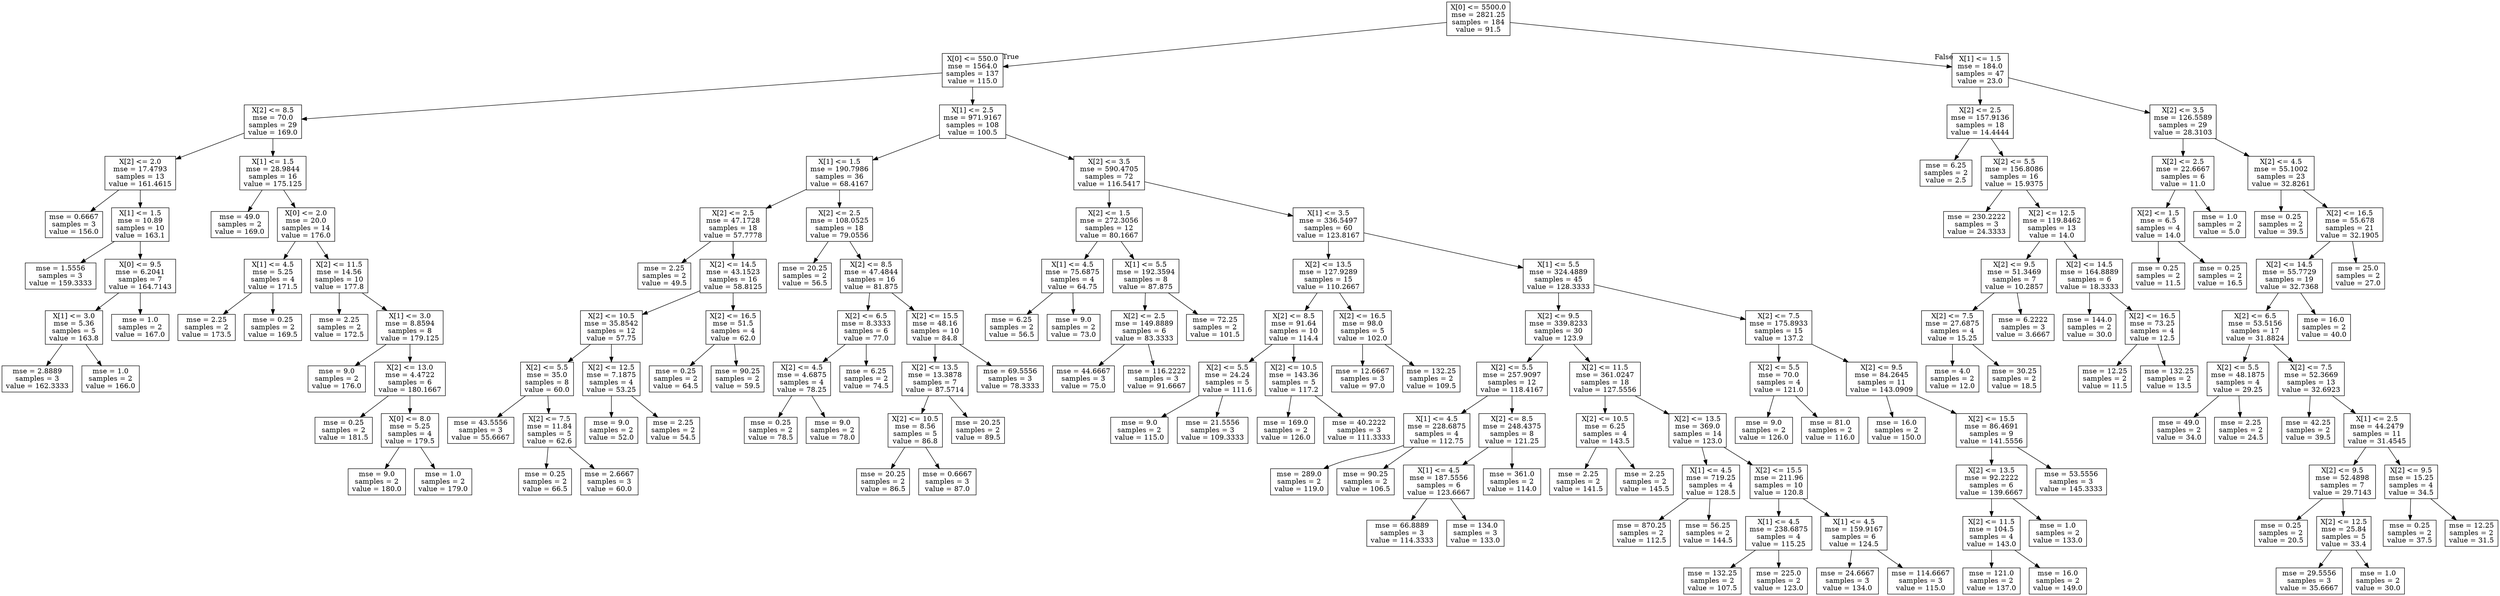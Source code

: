 digraph Tree {
node [shape=box] ;
0 [label="X[0] <= 5500.0\nmse = 2821.25\nsamples = 184\nvalue = 91.5"] ;
1 [label="X[0] <= 550.0\nmse = 1564.0\nsamples = 137\nvalue = 115.0"] ;
0 -> 1 [labeldistance=2.5, labelangle=45, headlabel="True"] ;
2 [label="X[2] <= 8.5\nmse = 70.0\nsamples = 29\nvalue = 169.0"] ;
1 -> 2 ;
3 [label="X[2] <= 2.0\nmse = 17.4793\nsamples = 13\nvalue = 161.4615"] ;
2 -> 3 ;
4 [label="mse = 0.6667\nsamples = 3\nvalue = 156.0"] ;
3 -> 4 ;
5 [label="X[1] <= 1.5\nmse = 10.89\nsamples = 10\nvalue = 163.1"] ;
3 -> 5 ;
6 [label="mse = 1.5556\nsamples = 3\nvalue = 159.3333"] ;
5 -> 6 ;
7 [label="X[0] <= 9.5\nmse = 6.2041\nsamples = 7\nvalue = 164.7143"] ;
5 -> 7 ;
8 [label="X[1] <= 3.0\nmse = 5.36\nsamples = 5\nvalue = 163.8"] ;
7 -> 8 ;
9 [label="mse = 2.8889\nsamples = 3\nvalue = 162.3333"] ;
8 -> 9 ;
10 [label="mse = 1.0\nsamples = 2\nvalue = 166.0"] ;
8 -> 10 ;
11 [label="mse = 1.0\nsamples = 2\nvalue = 167.0"] ;
7 -> 11 ;
12 [label="X[1] <= 1.5\nmse = 28.9844\nsamples = 16\nvalue = 175.125"] ;
2 -> 12 ;
13 [label="mse = 49.0\nsamples = 2\nvalue = 169.0"] ;
12 -> 13 ;
14 [label="X[0] <= 2.0\nmse = 20.0\nsamples = 14\nvalue = 176.0"] ;
12 -> 14 ;
15 [label="X[1] <= 4.5\nmse = 5.25\nsamples = 4\nvalue = 171.5"] ;
14 -> 15 ;
16 [label="mse = 2.25\nsamples = 2\nvalue = 173.5"] ;
15 -> 16 ;
17 [label="mse = 0.25\nsamples = 2\nvalue = 169.5"] ;
15 -> 17 ;
18 [label="X[2] <= 11.5\nmse = 14.56\nsamples = 10\nvalue = 177.8"] ;
14 -> 18 ;
19 [label="mse = 2.25\nsamples = 2\nvalue = 172.5"] ;
18 -> 19 ;
20 [label="X[1] <= 3.0\nmse = 8.8594\nsamples = 8\nvalue = 179.125"] ;
18 -> 20 ;
21 [label="mse = 9.0\nsamples = 2\nvalue = 176.0"] ;
20 -> 21 ;
22 [label="X[2] <= 13.0\nmse = 4.4722\nsamples = 6\nvalue = 180.1667"] ;
20 -> 22 ;
23 [label="mse = 0.25\nsamples = 2\nvalue = 181.5"] ;
22 -> 23 ;
24 [label="X[0] <= 8.0\nmse = 5.25\nsamples = 4\nvalue = 179.5"] ;
22 -> 24 ;
25 [label="mse = 9.0\nsamples = 2\nvalue = 180.0"] ;
24 -> 25 ;
26 [label="mse = 1.0\nsamples = 2\nvalue = 179.0"] ;
24 -> 26 ;
27 [label="X[1] <= 2.5\nmse = 971.9167\nsamples = 108\nvalue = 100.5"] ;
1 -> 27 ;
28 [label="X[1] <= 1.5\nmse = 190.7986\nsamples = 36\nvalue = 68.4167"] ;
27 -> 28 ;
29 [label="X[2] <= 2.5\nmse = 47.1728\nsamples = 18\nvalue = 57.7778"] ;
28 -> 29 ;
30 [label="mse = 2.25\nsamples = 2\nvalue = 49.5"] ;
29 -> 30 ;
31 [label="X[2] <= 14.5\nmse = 43.1523\nsamples = 16\nvalue = 58.8125"] ;
29 -> 31 ;
32 [label="X[2] <= 10.5\nmse = 35.8542\nsamples = 12\nvalue = 57.75"] ;
31 -> 32 ;
33 [label="X[2] <= 5.5\nmse = 35.0\nsamples = 8\nvalue = 60.0"] ;
32 -> 33 ;
34 [label="mse = 43.5556\nsamples = 3\nvalue = 55.6667"] ;
33 -> 34 ;
35 [label="X[2] <= 7.5\nmse = 11.84\nsamples = 5\nvalue = 62.6"] ;
33 -> 35 ;
36 [label="mse = 0.25\nsamples = 2\nvalue = 66.5"] ;
35 -> 36 ;
37 [label="mse = 2.6667\nsamples = 3\nvalue = 60.0"] ;
35 -> 37 ;
38 [label="X[2] <= 12.5\nmse = 7.1875\nsamples = 4\nvalue = 53.25"] ;
32 -> 38 ;
39 [label="mse = 9.0\nsamples = 2\nvalue = 52.0"] ;
38 -> 39 ;
40 [label="mse = 2.25\nsamples = 2\nvalue = 54.5"] ;
38 -> 40 ;
41 [label="X[2] <= 16.5\nmse = 51.5\nsamples = 4\nvalue = 62.0"] ;
31 -> 41 ;
42 [label="mse = 0.25\nsamples = 2\nvalue = 64.5"] ;
41 -> 42 ;
43 [label="mse = 90.25\nsamples = 2\nvalue = 59.5"] ;
41 -> 43 ;
44 [label="X[2] <= 2.5\nmse = 108.0525\nsamples = 18\nvalue = 79.0556"] ;
28 -> 44 ;
45 [label="mse = 20.25\nsamples = 2\nvalue = 56.5"] ;
44 -> 45 ;
46 [label="X[2] <= 8.5\nmse = 47.4844\nsamples = 16\nvalue = 81.875"] ;
44 -> 46 ;
47 [label="X[2] <= 6.5\nmse = 8.3333\nsamples = 6\nvalue = 77.0"] ;
46 -> 47 ;
48 [label="X[2] <= 4.5\nmse = 4.6875\nsamples = 4\nvalue = 78.25"] ;
47 -> 48 ;
49 [label="mse = 0.25\nsamples = 2\nvalue = 78.5"] ;
48 -> 49 ;
50 [label="mse = 9.0\nsamples = 2\nvalue = 78.0"] ;
48 -> 50 ;
51 [label="mse = 6.25\nsamples = 2\nvalue = 74.5"] ;
47 -> 51 ;
52 [label="X[2] <= 15.5\nmse = 48.16\nsamples = 10\nvalue = 84.8"] ;
46 -> 52 ;
53 [label="X[2] <= 13.5\nmse = 13.3878\nsamples = 7\nvalue = 87.5714"] ;
52 -> 53 ;
54 [label="X[2] <= 10.5\nmse = 8.56\nsamples = 5\nvalue = 86.8"] ;
53 -> 54 ;
55 [label="mse = 20.25\nsamples = 2\nvalue = 86.5"] ;
54 -> 55 ;
56 [label="mse = 0.6667\nsamples = 3\nvalue = 87.0"] ;
54 -> 56 ;
57 [label="mse = 20.25\nsamples = 2\nvalue = 89.5"] ;
53 -> 57 ;
58 [label="mse = 69.5556\nsamples = 3\nvalue = 78.3333"] ;
52 -> 58 ;
59 [label="X[2] <= 3.5\nmse = 590.4705\nsamples = 72\nvalue = 116.5417"] ;
27 -> 59 ;
60 [label="X[2] <= 1.5\nmse = 272.3056\nsamples = 12\nvalue = 80.1667"] ;
59 -> 60 ;
61 [label="X[1] <= 4.5\nmse = 75.6875\nsamples = 4\nvalue = 64.75"] ;
60 -> 61 ;
62 [label="mse = 6.25\nsamples = 2\nvalue = 56.5"] ;
61 -> 62 ;
63 [label="mse = 9.0\nsamples = 2\nvalue = 73.0"] ;
61 -> 63 ;
64 [label="X[1] <= 5.5\nmse = 192.3594\nsamples = 8\nvalue = 87.875"] ;
60 -> 64 ;
65 [label="X[2] <= 2.5\nmse = 149.8889\nsamples = 6\nvalue = 83.3333"] ;
64 -> 65 ;
66 [label="mse = 44.6667\nsamples = 3\nvalue = 75.0"] ;
65 -> 66 ;
67 [label="mse = 116.2222\nsamples = 3\nvalue = 91.6667"] ;
65 -> 67 ;
68 [label="mse = 72.25\nsamples = 2\nvalue = 101.5"] ;
64 -> 68 ;
69 [label="X[1] <= 3.5\nmse = 336.5497\nsamples = 60\nvalue = 123.8167"] ;
59 -> 69 ;
70 [label="X[2] <= 13.5\nmse = 127.9289\nsamples = 15\nvalue = 110.2667"] ;
69 -> 70 ;
71 [label="X[2] <= 8.5\nmse = 91.64\nsamples = 10\nvalue = 114.4"] ;
70 -> 71 ;
72 [label="X[2] <= 5.5\nmse = 24.24\nsamples = 5\nvalue = 111.6"] ;
71 -> 72 ;
73 [label="mse = 9.0\nsamples = 2\nvalue = 115.0"] ;
72 -> 73 ;
74 [label="mse = 21.5556\nsamples = 3\nvalue = 109.3333"] ;
72 -> 74 ;
75 [label="X[2] <= 10.5\nmse = 143.36\nsamples = 5\nvalue = 117.2"] ;
71 -> 75 ;
76 [label="mse = 169.0\nsamples = 2\nvalue = 126.0"] ;
75 -> 76 ;
77 [label="mse = 40.2222\nsamples = 3\nvalue = 111.3333"] ;
75 -> 77 ;
78 [label="X[2] <= 16.5\nmse = 98.0\nsamples = 5\nvalue = 102.0"] ;
70 -> 78 ;
79 [label="mse = 12.6667\nsamples = 3\nvalue = 97.0"] ;
78 -> 79 ;
80 [label="mse = 132.25\nsamples = 2\nvalue = 109.5"] ;
78 -> 80 ;
81 [label="X[1] <= 5.5\nmse = 324.4889\nsamples = 45\nvalue = 128.3333"] ;
69 -> 81 ;
82 [label="X[2] <= 9.5\nmse = 339.8233\nsamples = 30\nvalue = 123.9"] ;
81 -> 82 ;
83 [label="X[2] <= 5.5\nmse = 257.9097\nsamples = 12\nvalue = 118.4167"] ;
82 -> 83 ;
84 [label="X[1] <= 4.5\nmse = 228.6875\nsamples = 4\nvalue = 112.75"] ;
83 -> 84 ;
85 [label="mse = 289.0\nsamples = 2\nvalue = 119.0"] ;
84 -> 85 ;
86 [label="mse = 90.25\nsamples = 2\nvalue = 106.5"] ;
84 -> 86 ;
87 [label="X[2] <= 8.5\nmse = 248.4375\nsamples = 8\nvalue = 121.25"] ;
83 -> 87 ;
88 [label="X[1] <= 4.5\nmse = 187.5556\nsamples = 6\nvalue = 123.6667"] ;
87 -> 88 ;
89 [label="mse = 66.8889\nsamples = 3\nvalue = 114.3333"] ;
88 -> 89 ;
90 [label="mse = 134.0\nsamples = 3\nvalue = 133.0"] ;
88 -> 90 ;
91 [label="mse = 361.0\nsamples = 2\nvalue = 114.0"] ;
87 -> 91 ;
92 [label="X[2] <= 11.5\nmse = 361.0247\nsamples = 18\nvalue = 127.5556"] ;
82 -> 92 ;
93 [label="X[2] <= 10.5\nmse = 6.25\nsamples = 4\nvalue = 143.5"] ;
92 -> 93 ;
94 [label="mse = 2.25\nsamples = 2\nvalue = 141.5"] ;
93 -> 94 ;
95 [label="mse = 2.25\nsamples = 2\nvalue = 145.5"] ;
93 -> 95 ;
96 [label="X[2] <= 13.5\nmse = 369.0\nsamples = 14\nvalue = 123.0"] ;
92 -> 96 ;
97 [label="X[1] <= 4.5\nmse = 719.25\nsamples = 4\nvalue = 128.5"] ;
96 -> 97 ;
98 [label="mse = 870.25\nsamples = 2\nvalue = 112.5"] ;
97 -> 98 ;
99 [label="mse = 56.25\nsamples = 2\nvalue = 144.5"] ;
97 -> 99 ;
100 [label="X[2] <= 15.5\nmse = 211.96\nsamples = 10\nvalue = 120.8"] ;
96 -> 100 ;
101 [label="X[1] <= 4.5\nmse = 238.6875\nsamples = 4\nvalue = 115.25"] ;
100 -> 101 ;
102 [label="mse = 132.25\nsamples = 2\nvalue = 107.5"] ;
101 -> 102 ;
103 [label="mse = 225.0\nsamples = 2\nvalue = 123.0"] ;
101 -> 103 ;
104 [label="X[1] <= 4.5\nmse = 159.9167\nsamples = 6\nvalue = 124.5"] ;
100 -> 104 ;
105 [label="mse = 24.6667\nsamples = 3\nvalue = 134.0"] ;
104 -> 105 ;
106 [label="mse = 114.6667\nsamples = 3\nvalue = 115.0"] ;
104 -> 106 ;
107 [label="X[2] <= 7.5\nmse = 175.8933\nsamples = 15\nvalue = 137.2"] ;
81 -> 107 ;
108 [label="X[2] <= 5.5\nmse = 70.0\nsamples = 4\nvalue = 121.0"] ;
107 -> 108 ;
109 [label="mse = 9.0\nsamples = 2\nvalue = 126.0"] ;
108 -> 109 ;
110 [label="mse = 81.0\nsamples = 2\nvalue = 116.0"] ;
108 -> 110 ;
111 [label="X[2] <= 9.5\nmse = 84.2645\nsamples = 11\nvalue = 143.0909"] ;
107 -> 111 ;
112 [label="mse = 16.0\nsamples = 2\nvalue = 150.0"] ;
111 -> 112 ;
113 [label="X[2] <= 15.5\nmse = 86.4691\nsamples = 9\nvalue = 141.5556"] ;
111 -> 113 ;
114 [label="X[2] <= 13.5\nmse = 92.2222\nsamples = 6\nvalue = 139.6667"] ;
113 -> 114 ;
115 [label="X[2] <= 11.5\nmse = 104.5\nsamples = 4\nvalue = 143.0"] ;
114 -> 115 ;
116 [label="mse = 121.0\nsamples = 2\nvalue = 137.0"] ;
115 -> 116 ;
117 [label="mse = 16.0\nsamples = 2\nvalue = 149.0"] ;
115 -> 117 ;
118 [label="mse = 1.0\nsamples = 2\nvalue = 133.0"] ;
114 -> 118 ;
119 [label="mse = 53.5556\nsamples = 3\nvalue = 145.3333"] ;
113 -> 119 ;
120 [label="X[1] <= 1.5\nmse = 184.0\nsamples = 47\nvalue = 23.0"] ;
0 -> 120 [labeldistance=2.5, labelangle=-45, headlabel="False"] ;
121 [label="X[2] <= 2.5\nmse = 157.9136\nsamples = 18\nvalue = 14.4444"] ;
120 -> 121 ;
122 [label="mse = 6.25\nsamples = 2\nvalue = 2.5"] ;
121 -> 122 ;
123 [label="X[2] <= 5.5\nmse = 156.8086\nsamples = 16\nvalue = 15.9375"] ;
121 -> 123 ;
124 [label="mse = 230.2222\nsamples = 3\nvalue = 24.3333"] ;
123 -> 124 ;
125 [label="X[2] <= 12.5\nmse = 119.8462\nsamples = 13\nvalue = 14.0"] ;
123 -> 125 ;
126 [label="X[2] <= 9.5\nmse = 51.3469\nsamples = 7\nvalue = 10.2857"] ;
125 -> 126 ;
127 [label="X[2] <= 7.5\nmse = 27.6875\nsamples = 4\nvalue = 15.25"] ;
126 -> 127 ;
128 [label="mse = 4.0\nsamples = 2\nvalue = 12.0"] ;
127 -> 128 ;
129 [label="mse = 30.25\nsamples = 2\nvalue = 18.5"] ;
127 -> 129 ;
130 [label="mse = 6.2222\nsamples = 3\nvalue = 3.6667"] ;
126 -> 130 ;
131 [label="X[2] <= 14.5\nmse = 164.8889\nsamples = 6\nvalue = 18.3333"] ;
125 -> 131 ;
132 [label="mse = 144.0\nsamples = 2\nvalue = 30.0"] ;
131 -> 132 ;
133 [label="X[2] <= 16.5\nmse = 73.25\nsamples = 4\nvalue = 12.5"] ;
131 -> 133 ;
134 [label="mse = 12.25\nsamples = 2\nvalue = 11.5"] ;
133 -> 134 ;
135 [label="mse = 132.25\nsamples = 2\nvalue = 13.5"] ;
133 -> 135 ;
136 [label="X[2] <= 3.5\nmse = 126.5589\nsamples = 29\nvalue = 28.3103"] ;
120 -> 136 ;
137 [label="X[2] <= 2.5\nmse = 22.6667\nsamples = 6\nvalue = 11.0"] ;
136 -> 137 ;
138 [label="X[2] <= 1.5\nmse = 6.5\nsamples = 4\nvalue = 14.0"] ;
137 -> 138 ;
139 [label="mse = 0.25\nsamples = 2\nvalue = 11.5"] ;
138 -> 139 ;
140 [label="mse = 0.25\nsamples = 2\nvalue = 16.5"] ;
138 -> 140 ;
141 [label="mse = 1.0\nsamples = 2\nvalue = 5.0"] ;
137 -> 141 ;
142 [label="X[2] <= 4.5\nmse = 55.1002\nsamples = 23\nvalue = 32.8261"] ;
136 -> 142 ;
143 [label="mse = 0.25\nsamples = 2\nvalue = 39.5"] ;
142 -> 143 ;
144 [label="X[2] <= 16.5\nmse = 55.678\nsamples = 21\nvalue = 32.1905"] ;
142 -> 144 ;
145 [label="X[2] <= 14.5\nmse = 55.7729\nsamples = 19\nvalue = 32.7368"] ;
144 -> 145 ;
146 [label="X[2] <= 6.5\nmse = 53.5156\nsamples = 17\nvalue = 31.8824"] ;
145 -> 146 ;
147 [label="X[2] <= 5.5\nmse = 48.1875\nsamples = 4\nvalue = 29.25"] ;
146 -> 147 ;
148 [label="mse = 49.0\nsamples = 2\nvalue = 34.0"] ;
147 -> 148 ;
149 [label="mse = 2.25\nsamples = 2\nvalue = 24.5"] ;
147 -> 149 ;
150 [label="X[2] <= 7.5\nmse = 52.3669\nsamples = 13\nvalue = 32.6923"] ;
146 -> 150 ;
151 [label="mse = 42.25\nsamples = 2\nvalue = 39.5"] ;
150 -> 151 ;
152 [label="X[1] <= 2.5\nmse = 44.2479\nsamples = 11\nvalue = 31.4545"] ;
150 -> 152 ;
153 [label="X[2] <= 9.5\nmse = 52.4898\nsamples = 7\nvalue = 29.7143"] ;
152 -> 153 ;
154 [label="mse = 0.25\nsamples = 2\nvalue = 20.5"] ;
153 -> 154 ;
155 [label="X[2] <= 12.5\nmse = 25.84\nsamples = 5\nvalue = 33.4"] ;
153 -> 155 ;
156 [label="mse = 29.5556\nsamples = 3\nvalue = 35.6667"] ;
155 -> 156 ;
157 [label="mse = 1.0\nsamples = 2\nvalue = 30.0"] ;
155 -> 157 ;
158 [label="X[2] <= 9.5\nmse = 15.25\nsamples = 4\nvalue = 34.5"] ;
152 -> 158 ;
159 [label="mse = 0.25\nsamples = 2\nvalue = 37.5"] ;
158 -> 159 ;
160 [label="mse = 12.25\nsamples = 2\nvalue = 31.5"] ;
158 -> 160 ;
161 [label="mse = 16.0\nsamples = 2\nvalue = 40.0"] ;
145 -> 161 ;
162 [label="mse = 25.0\nsamples = 2\nvalue = 27.0"] ;
144 -> 162 ;
}